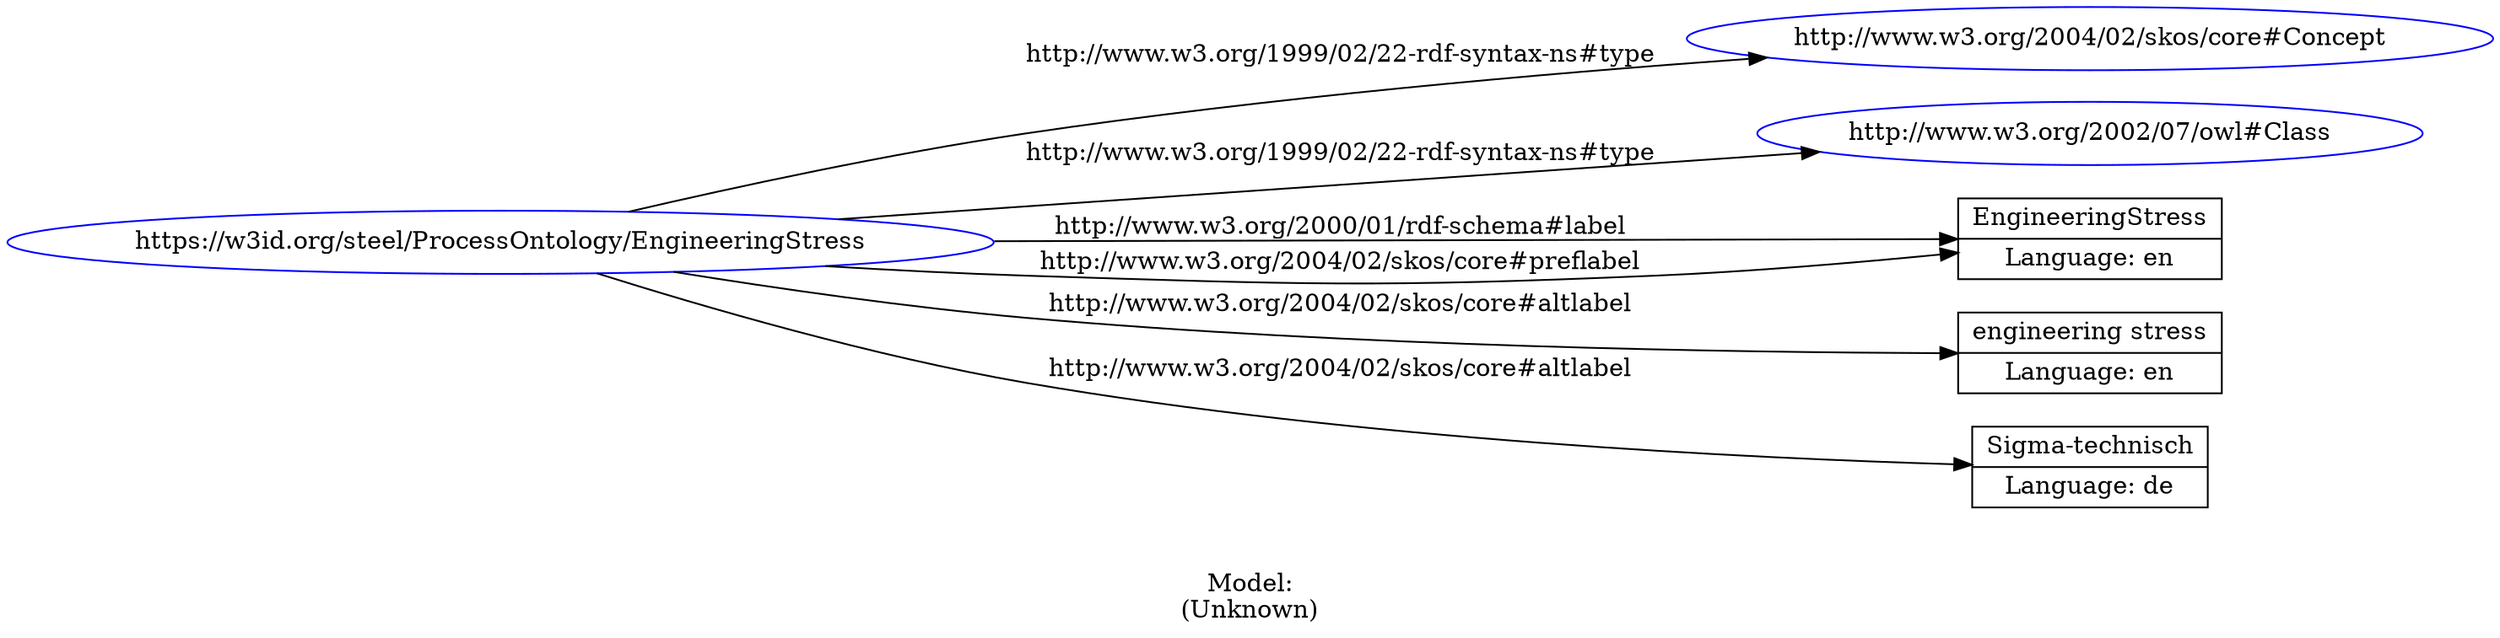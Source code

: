 digraph {
	rankdir = LR;
	charset="utf-8";

	"Rhttps://w3id.org/steel/ProcessOntology/EngineeringStress" -> "Rhttp://www.w3.org/2004/02/skos/core#Concept" [ label="http://www.w3.org/1999/02/22-rdf-syntax-ns#type" ];
	"Rhttps://w3id.org/steel/ProcessOntology/EngineeringStress" -> "Rhttp://www.w3.org/2002/07/owl#Class" [ label="http://www.w3.org/1999/02/22-rdf-syntax-ns#type" ];
	"Rhttps://w3id.org/steel/ProcessOntology/EngineeringStress" -> "LEngineeringStress|Language: en" [ label="http://www.w3.org/2000/01/rdf-schema#label" ];
	"Rhttps://w3id.org/steel/ProcessOntology/EngineeringStress" -> "Lengineering stress|Language: en" [ label="http://www.w3.org/2004/02/skos/core#altlabel" ];
	"Rhttps://w3id.org/steel/ProcessOntology/EngineeringStress" -> "LSigma-technisch|Language: de" [ label="http://www.w3.org/2004/02/skos/core#altlabel" ];
	"Rhttps://w3id.org/steel/ProcessOntology/EngineeringStress" -> "LEngineeringStress|Language: en" [ label="http://www.w3.org/2004/02/skos/core#preflabel" ];

	// Resources
	"Rhttps://w3id.org/steel/ProcessOntology/EngineeringStress" [ label="https://w3id.org/steel/ProcessOntology/EngineeringStress", shape = ellipse, color = blue ];
	"Rhttp://www.w3.org/2004/02/skos/core#Concept" [ label="http://www.w3.org/2004/02/skos/core#Concept", shape = ellipse, color = blue ];
	"Rhttp://www.w3.org/2002/07/owl#Class" [ label="http://www.w3.org/2002/07/owl#Class", shape = ellipse, color = blue ];

	// Anonymous nodes

	// Literals
	"LEngineeringStress|Language: en" [ label="EngineeringStress|Language: en", shape = record ];
	"Lengineering stress|Language: en" [ label="engineering stress|Language: en", shape = record ];
	"LSigma-technisch|Language: de" [ label="Sigma-technisch|Language: de", shape = record ];

	label="\n\nModel:\n(Unknown)";
}
